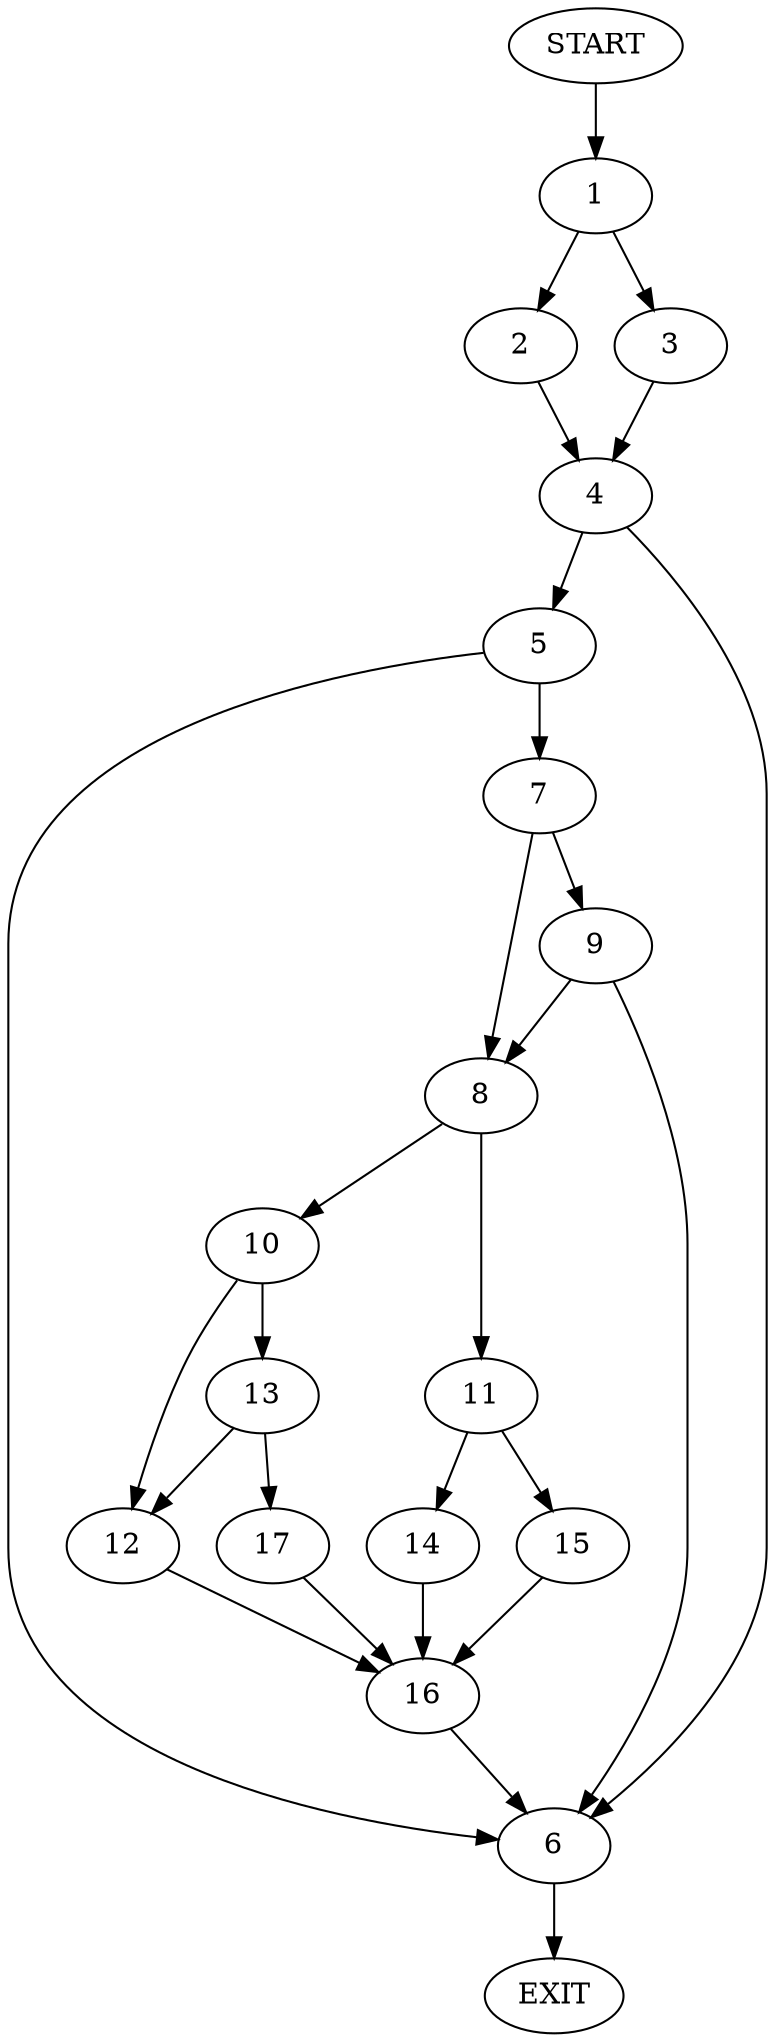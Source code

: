 digraph {
0 [label="START"]
18 [label="EXIT"]
0 -> 1
1 -> 2
1 -> 3
2 -> 4
3 -> 4
4 -> 5
4 -> 6
5 -> 7
5 -> 6
6 -> 18
7 -> 8
7 -> 9
9 -> 8
9 -> 6
8 -> 10
8 -> 11
10 -> 12
10 -> 13
11 -> 14
11 -> 15
12 -> 16
13 -> 17
13 -> 12
17 -> 16
16 -> 6
14 -> 16
15 -> 16
}
